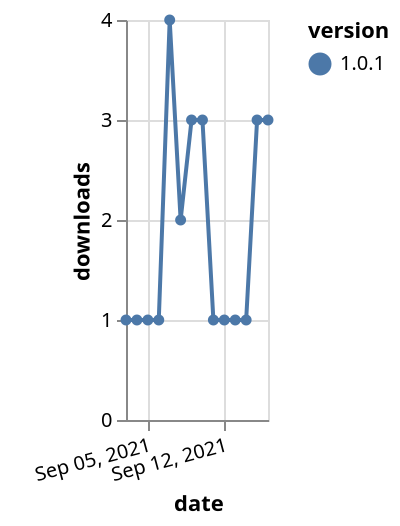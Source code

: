 {"$schema": "https://vega.github.io/schema/vega-lite/v5.json", "description": "A simple bar chart with embedded data.", "data": {"values": [{"date": "2021-09-03", "total": 2668, "delta": 1, "version": "1.0.1"}, {"date": "2021-09-04", "total": 2669, "delta": 1, "version": "1.0.1"}, {"date": "2021-09-05", "total": 2670, "delta": 1, "version": "1.0.1"}, {"date": "2021-09-06", "total": 2671, "delta": 1, "version": "1.0.1"}, {"date": "2021-09-07", "total": 2675, "delta": 4, "version": "1.0.1"}, {"date": "2021-09-08", "total": 2677, "delta": 2, "version": "1.0.1"}, {"date": "2021-09-09", "total": 2680, "delta": 3, "version": "1.0.1"}, {"date": "2021-09-10", "total": 2683, "delta": 3, "version": "1.0.1"}, {"date": "2021-09-11", "total": 2684, "delta": 1, "version": "1.0.1"}, {"date": "2021-09-12", "total": 2685, "delta": 1, "version": "1.0.1"}, {"date": "2021-09-13", "total": 2686, "delta": 1, "version": "1.0.1"}, {"date": "2021-09-14", "total": 2687, "delta": 1, "version": "1.0.1"}, {"date": "2021-09-15", "total": 2690, "delta": 3, "version": "1.0.1"}, {"date": "2021-09-16", "total": 2693, "delta": 3, "version": "1.0.1"}]}, "width": "container", "mark": {"type": "line", "point": {"filled": true}}, "encoding": {"x": {"field": "date", "type": "temporal", "timeUnit": "yearmonthdate", "title": "date", "axis": {"labelAngle": -15}}, "y": {"field": "delta", "type": "quantitative", "title": "downloads"}, "color": {"field": "version", "type": "nominal"}, "tooltip": {"field": "delta"}}}
